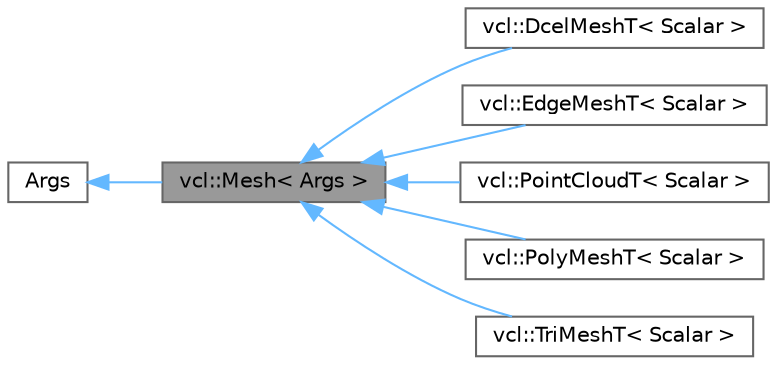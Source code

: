 digraph "vcl::Mesh&lt; Args &gt;"
{
 // LATEX_PDF_SIZE
  bgcolor="transparent";
  edge [fontname=Helvetica,fontsize=10,labelfontname=Helvetica,labelfontsize=10];
  node [fontname=Helvetica,fontsize=10,shape=box,height=0.2,width=0.4];
  rankdir="LR";
  Node1 [label="vcl::Mesh\< Args \>",height=0.2,width=0.4,color="gray40", fillcolor="grey60", style="filled", fontcolor="black",tooltip="The Mesh class represents a generic 3D mesh. A mesh is composed of a generic number of containers of ..."];
  Node2 -> Node1 [dir="back",color="steelblue1",style="solid"];
  Node2 [label="Args",height=0.2,width=0.4,color="gray40", fillcolor="white", style="filled",tooltip=" "];
  Node1 -> Node3 [dir="back",color="steelblue1",style="solid"];
  Node3 [label="vcl::DcelMeshT\< Scalar \>",height=0.2,width=0.4,color="gray40", fillcolor="white", style="filled",URL="$classvcl_1_1DcelMeshT.html",tooltip=" "];
  Node1 -> Node4 [dir="back",color="steelblue1",style="solid"];
  Node4 [label="vcl::EdgeMeshT\< Scalar \>",height=0.2,width=0.4,color="gray40", fillcolor="white", style="filled",URL="$classvcl_1_1EdgeMeshT.html",tooltip=" "];
  Node1 -> Node5 [dir="back",color="steelblue1",style="solid"];
  Node5 [label="vcl::PointCloudT\< Scalar \>",height=0.2,width=0.4,color="gray40", fillcolor="white", style="filled",URL="$classvcl_1_1PointCloudT.html",tooltip=" "];
  Node1 -> Node6 [dir="back",color="steelblue1",style="solid"];
  Node6 [label="vcl::PolyMeshT\< Scalar \>",height=0.2,width=0.4,color="gray40", fillcolor="white", style="filled",URL="$classvcl_1_1PolyMeshT.html",tooltip=" "];
  Node1 -> Node7 [dir="back",color="steelblue1",style="solid"];
  Node7 [label="vcl::TriMeshT\< Scalar \>",height=0.2,width=0.4,color="gray40", fillcolor="white", style="filled",URL="$classvcl_1_1TriMeshT.html",tooltip="The TriMeshT class."];
}
